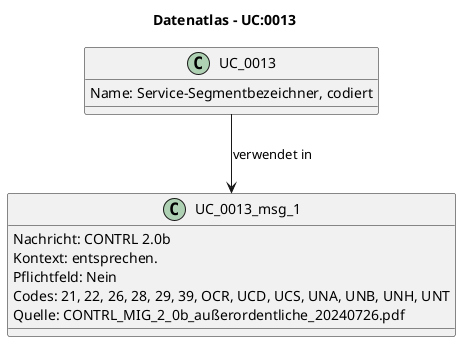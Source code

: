@startuml
title Datenatlas – UC:0013
class UC_0013 {
  Name: Service-Segmentbezeichner, codiert
}
class UC_0013_msg_1 {
  Nachricht: CONTRL 2.0b
  Kontext: entsprechen.
  Pflichtfeld: Nein
  Codes: 21, 22, 26, 28, 29, 39, OCR, UCD, UCS, UNA, UNB, UNH, UNT
  Quelle: CONTRL_MIG_2_0b_außerordentliche_20240726.pdf
}
UC_0013 --> UC_0013_msg_1 : verwendet in
@enduml